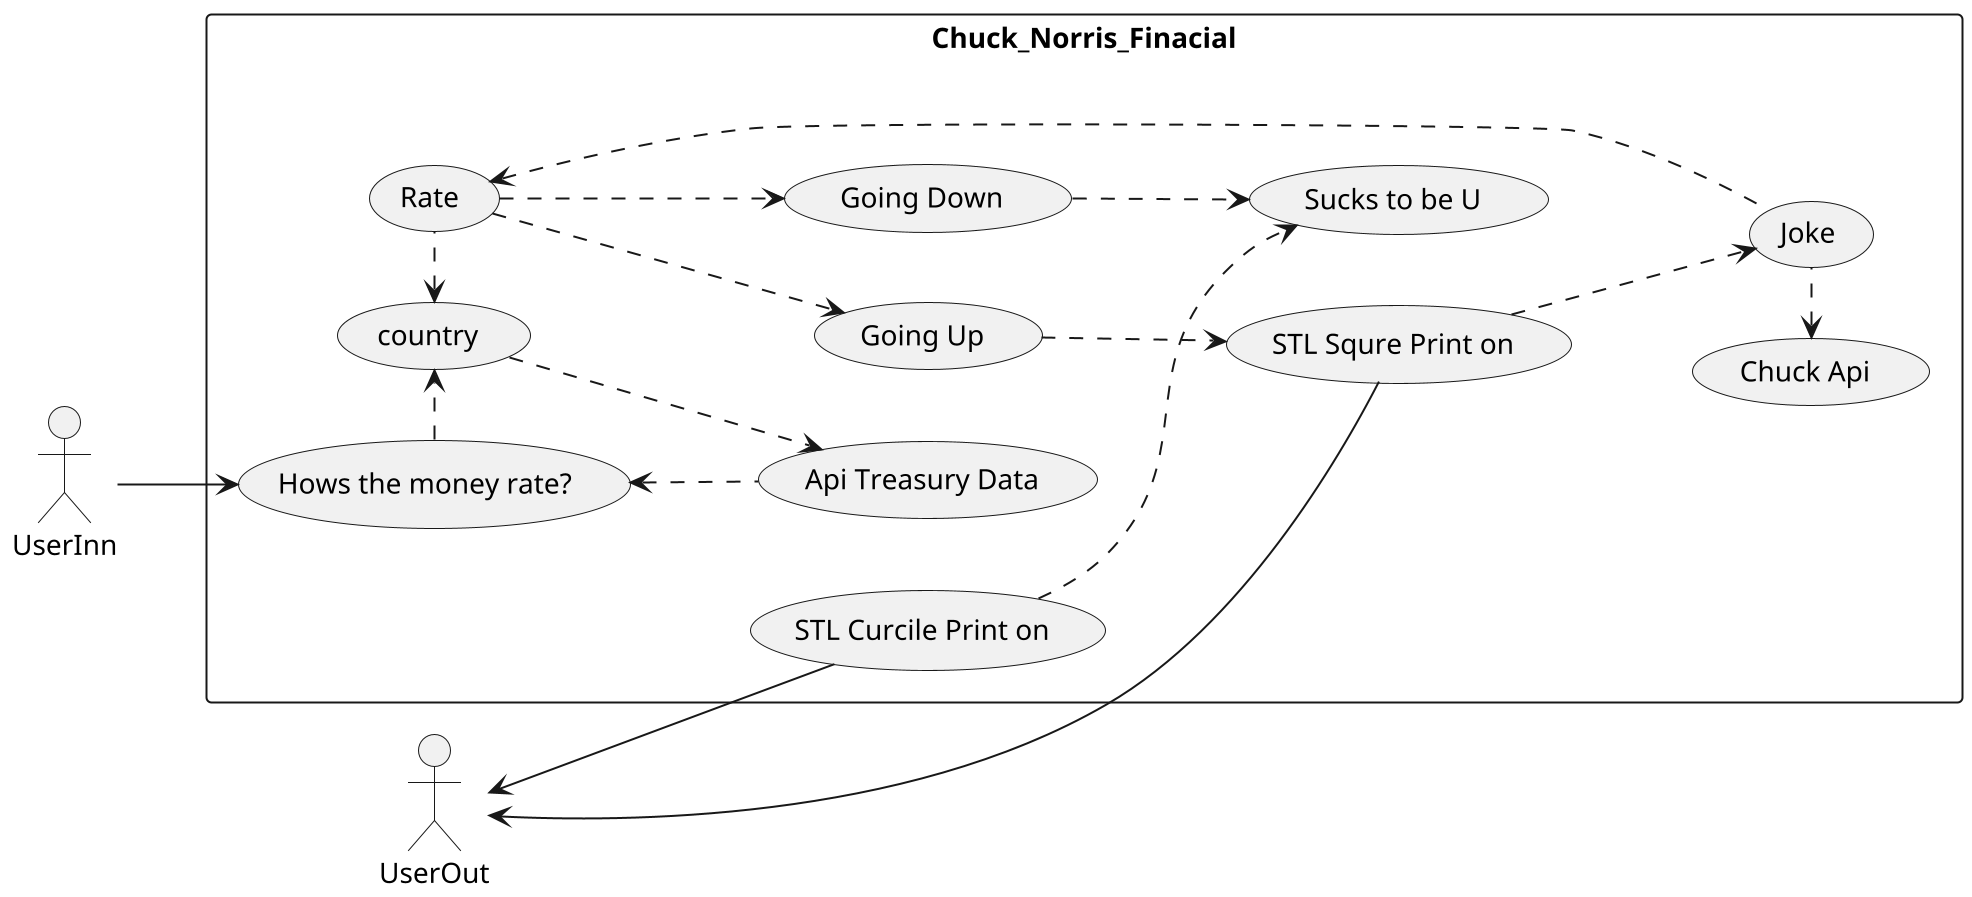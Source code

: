 @startuml
scale 2 
left to right direction
skinparam packageStyle rect 
actor UserInn
actor UserOut

rectangle Chuck_Norris_Finacial{

    UserInn --> (Hows the money rate? )
    (Hows the money rate? )<.. (Api Treasury Data)
    (Hows the money rate? ).>(country)
    (country).>(Api Treasury Data)

    (country)<.(Rate)
    (Rate)..>(Going Up)
    (Rate)<..(Joke)
    (STL Squre Print on) ..> (Joke)
    (Going Up)..>(STL Squre Print on)
    UserOut <--- (STL Squre Print on)

    (Rate)..> (Going Down)
    (Going Down)..> (Sucks to be U)
    (STL Curcile Print on) ..> (Sucks to be U)
    UserOut <- (STL Curcile Print on)
    (Chuck Api) <. (Joke)
}
@enduml
